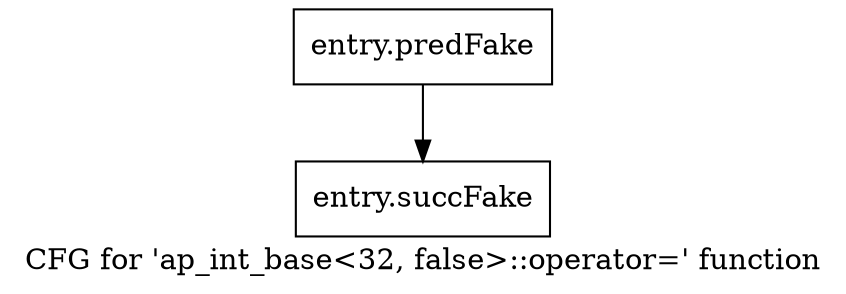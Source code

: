 digraph "CFG for 'ap_int_base\<32, false\>::operator=' function" {
	label="CFG for 'ap_int_base\<32, false\>::operator=' function";

	Node0x5a3aa40 [shape=record,filename="",linenumber="",label="{entry.predFake}"];
	Node0x5a3aa40 -> Node0x5ac3d10[ callList="" memoryops="" filename="/home/omerfaruk/tools/Xilinx/Vitis_HLS/2023.2/include/etc/ap_int_base.h" execusionnum="5"];
	Node0x5ac3d10 [shape=record,filename="/home/omerfaruk/tools/Xilinx/Vitis_HLS/2023.2/include/etc/ap_int_base.h",linenumber="461",label="{entry.succFake}"];
}
